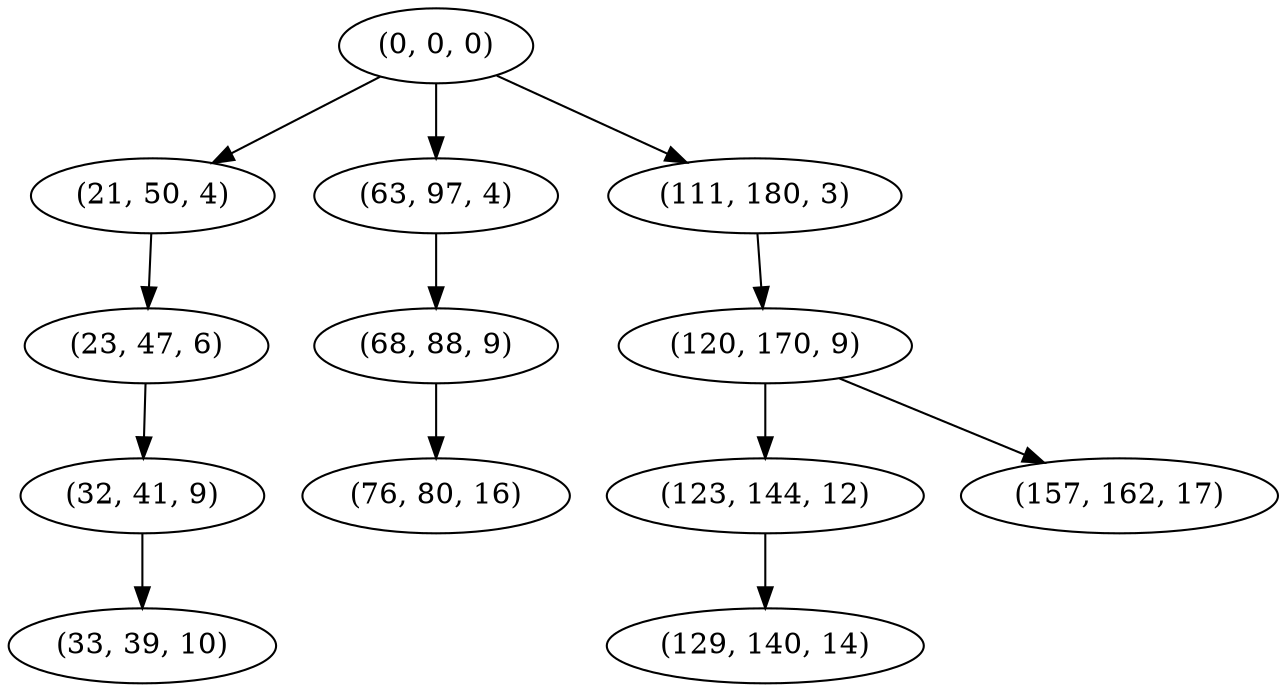 digraph tree {
    "(0, 0, 0)";
    "(21, 50, 4)";
    "(23, 47, 6)";
    "(32, 41, 9)";
    "(33, 39, 10)";
    "(63, 97, 4)";
    "(68, 88, 9)";
    "(76, 80, 16)";
    "(111, 180, 3)";
    "(120, 170, 9)";
    "(123, 144, 12)";
    "(129, 140, 14)";
    "(157, 162, 17)";
    "(0, 0, 0)" -> "(21, 50, 4)";
    "(0, 0, 0)" -> "(63, 97, 4)";
    "(0, 0, 0)" -> "(111, 180, 3)";
    "(21, 50, 4)" -> "(23, 47, 6)";
    "(23, 47, 6)" -> "(32, 41, 9)";
    "(32, 41, 9)" -> "(33, 39, 10)";
    "(63, 97, 4)" -> "(68, 88, 9)";
    "(68, 88, 9)" -> "(76, 80, 16)";
    "(111, 180, 3)" -> "(120, 170, 9)";
    "(120, 170, 9)" -> "(123, 144, 12)";
    "(120, 170, 9)" -> "(157, 162, 17)";
    "(123, 144, 12)" -> "(129, 140, 14)";
}
